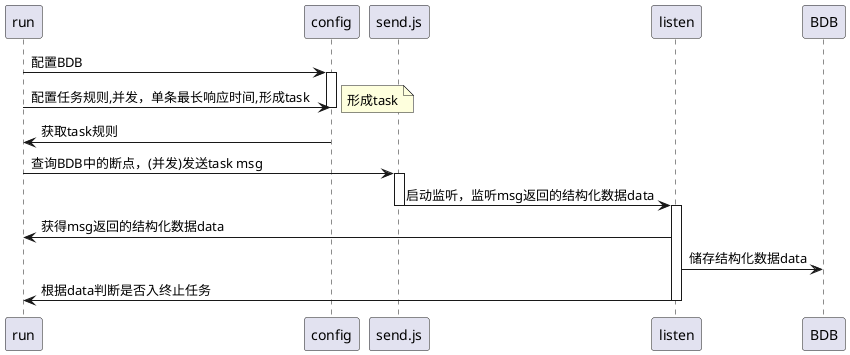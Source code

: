 @startuml
run -> config: 配置BDB
activate config
run -> config: 配置任务规则,并发，单条最长响应时间,形成task
note right
	形成task
end note
deactivate config
config->run: 获取task规则
run->send.js: 查询BDB中的断点，(并发)发送task msg
activate send.js
send.js->listen: 启动监听，监听msg返回的结构化数据data
deactivate send.js
activate listen
listen->run: 获得msg返回的结构化数据data
listen -> BDB: 储存结构化数据data 
listen->run: 根据data判断是否入终止任务
deactivate listen
@enduml

